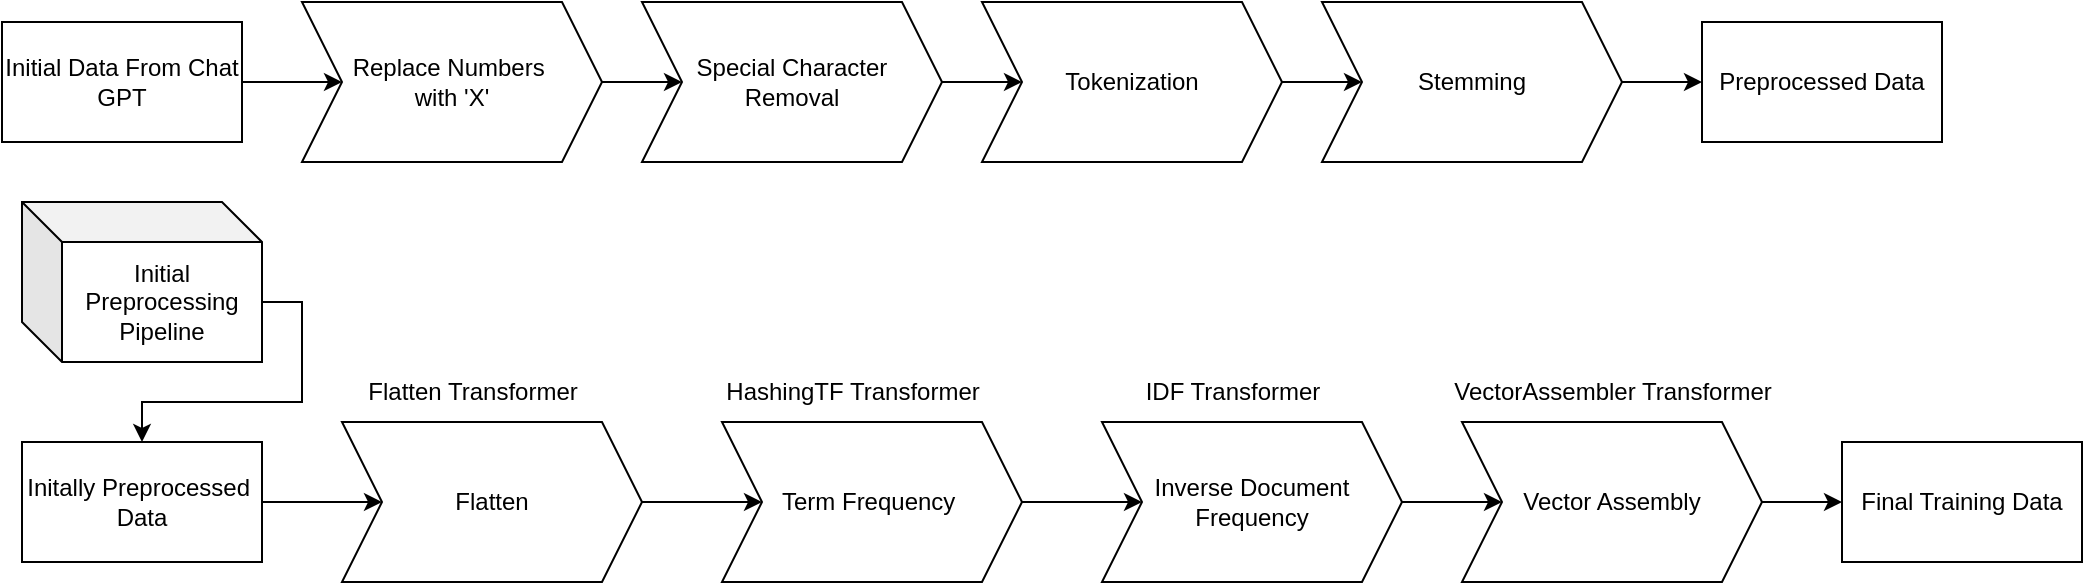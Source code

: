<mxfile version="21.3.7" type="device">
  <diagram name="Page-1" id="09_XaihCTXI_hehMm9OC">
    <mxGraphModel dx="1434" dy="836" grid="1" gridSize="10" guides="1" tooltips="1" connect="1" arrows="1" fold="1" page="1" pageScale="1" pageWidth="850" pageHeight="1100" math="0" shadow="0">
      <root>
        <mxCell id="0" />
        <mxCell id="1" parent="0" />
        <mxCell id="SexGb3EF2Da3wbemPvOU-6" style="edgeStyle=orthogonalEdgeStyle;rounded=0;orthogonalLoop=1;jettySize=auto;html=1;exitX=1;exitY=0.5;exitDx=0;exitDy=0;entryX=0;entryY=0.5;entryDx=0;entryDy=0;" parent="1" source="SexGb3EF2Da3wbemPvOU-1" target="SexGb3EF2Da3wbemPvOU-2" edge="1">
          <mxGeometry relative="1" as="geometry" />
        </mxCell>
        <mxCell id="SexGb3EF2Da3wbemPvOU-1" value="Initial Data From Chat GPT" style="rounded=0;whiteSpace=wrap;html=1;" parent="1" vertex="1">
          <mxGeometry x="90" y="200" width="120" height="60" as="geometry" />
        </mxCell>
        <mxCell id="SexGb3EF2Da3wbemPvOU-7" style="edgeStyle=orthogonalEdgeStyle;rounded=0;orthogonalLoop=1;jettySize=auto;html=1;exitX=1;exitY=0.5;exitDx=0;exitDy=0;" parent="1" source="SexGb3EF2Da3wbemPvOU-2" target="SexGb3EF2Da3wbemPvOU-3" edge="1">
          <mxGeometry relative="1" as="geometry" />
        </mxCell>
        <mxCell id="SexGb3EF2Da3wbemPvOU-2" value="Replace Numbers&amp;nbsp;&lt;br&gt;with &#39;X&#39;" style="shape=step;perimeter=stepPerimeter;whiteSpace=wrap;html=1;fixedSize=1;" parent="1" vertex="1">
          <mxGeometry x="240" y="190" width="150" height="80" as="geometry" />
        </mxCell>
        <mxCell id="SexGb3EF2Da3wbemPvOU-8" style="edgeStyle=orthogonalEdgeStyle;rounded=0;orthogonalLoop=1;jettySize=auto;html=1;exitX=1;exitY=0.5;exitDx=0;exitDy=0;entryX=0;entryY=0.5;entryDx=0;entryDy=0;" parent="1" source="SexGb3EF2Da3wbemPvOU-3" target="SexGb3EF2Da3wbemPvOU-4" edge="1">
          <mxGeometry relative="1" as="geometry" />
        </mxCell>
        <mxCell id="SexGb3EF2Da3wbemPvOU-3" value="Special Character&lt;br&gt;Removal" style="shape=step;perimeter=stepPerimeter;whiteSpace=wrap;html=1;fixedSize=1;" parent="1" vertex="1">
          <mxGeometry x="410" y="190" width="150" height="80" as="geometry" />
        </mxCell>
        <mxCell id="GSJTcgUQb5a8hrTIKbjt-2" style="edgeStyle=orthogonalEdgeStyle;rounded=0;orthogonalLoop=1;jettySize=auto;html=1;exitX=1;exitY=0.5;exitDx=0;exitDy=0;entryX=0;entryY=0.5;entryDx=0;entryDy=0;" parent="1" source="SexGb3EF2Da3wbemPvOU-4" target="GSJTcgUQb5a8hrTIKbjt-1" edge="1">
          <mxGeometry relative="1" as="geometry" />
        </mxCell>
        <mxCell id="SexGb3EF2Da3wbemPvOU-4" value="Tokenization" style="shape=step;perimeter=stepPerimeter;whiteSpace=wrap;html=1;fixedSize=1;" parent="1" vertex="1">
          <mxGeometry x="580" y="190" width="150" height="80" as="geometry" />
        </mxCell>
        <mxCell id="SexGb3EF2Da3wbemPvOU-5" value="Preprocessed Data" style="rounded=0;whiteSpace=wrap;html=1;" parent="1" vertex="1">
          <mxGeometry x="940" y="200" width="120" height="60" as="geometry" />
        </mxCell>
        <mxCell id="GSJTcgUQb5a8hrTIKbjt-3" style="edgeStyle=orthogonalEdgeStyle;rounded=0;orthogonalLoop=1;jettySize=auto;html=1;exitX=1;exitY=0.5;exitDx=0;exitDy=0;entryX=0;entryY=0.5;entryDx=0;entryDy=0;" parent="1" source="GSJTcgUQb5a8hrTIKbjt-1" target="SexGb3EF2Da3wbemPvOU-5" edge="1">
          <mxGeometry relative="1" as="geometry" />
        </mxCell>
        <mxCell id="GSJTcgUQb5a8hrTIKbjt-1" value="Stemming" style="shape=step;perimeter=stepPerimeter;whiteSpace=wrap;html=1;fixedSize=1;" parent="1" vertex="1">
          <mxGeometry x="750" y="190" width="150" height="80" as="geometry" />
        </mxCell>
        <mxCell id="OdjZDM1RIic7qcytQpmU-13" style="edgeStyle=orthogonalEdgeStyle;rounded=0;orthogonalLoop=1;jettySize=auto;html=1;exitX=1;exitY=0.5;exitDx=0;exitDy=0;entryX=0;entryY=0.5;entryDx=0;entryDy=0;" edge="1" parent="1" source="OdjZDM1RIic7qcytQpmU-1" target="OdjZDM1RIic7qcytQpmU-4">
          <mxGeometry relative="1" as="geometry" />
        </mxCell>
        <mxCell id="OdjZDM1RIic7qcytQpmU-1" value="Initally Preprocessed&amp;nbsp;&lt;br&gt;Data" style="rounded=0;whiteSpace=wrap;html=1;" vertex="1" parent="1">
          <mxGeometry x="100" y="410" width="120" height="60" as="geometry" />
        </mxCell>
        <mxCell id="OdjZDM1RIic7qcytQpmU-3" style="edgeStyle=orthogonalEdgeStyle;rounded=0;orthogonalLoop=1;jettySize=auto;html=1;exitX=0;exitY=0;exitDx=120;exitDy=50;exitPerimeter=0;" edge="1" parent="1" source="OdjZDM1RIic7qcytQpmU-2" target="OdjZDM1RIic7qcytQpmU-1">
          <mxGeometry relative="1" as="geometry" />
        </mxCell>
        <mxCell id="OdjZDM1RIic7qcytQpmU-2" value="Initial Preprocessing Pipeline" style="shape=cube;whiteSpace=wrap;html=1;boundedLbl=1;backgroundOutline=1;darkOpacity=0.05;darkOpacity2=0.1;" vertex="1" parent="1">
          <mxGeometry x="100" y="290" width="120" height="80" as="geometry" />
        </mxCell>
        <mxCell id="OdjZDM1RIic7qcytQpmU-14" style="edgeStyle=orthogonalEdgeStyle;rounded=0;orthogonalLoop=1;jettySize=auto;html=1;exitX=1;exitY=0.5;exitDx=0;exitDy=0;entryX=0;entryY=0.5;entryDx=0;entryDy=0;" edge="1" parent="1" source="OdjZDM1RIic7qcytQpmU-4" target="OdjZDM1RIic7qcytQpmU-6">
          <mxGeometry relative="1" as="geometry" />
        </mxCell>
        <mxCell id="OdjZDM1RIic7qcytQpmU-4" value="Flatten" style="shape=step;perimeter=stepPerimeter;whiteSpace=wrap;html=1;fixedSize=1;" vertex="1" parent="1">
          <mxGeometry x="260" y="400" width="150" height="80" as="geometry" />
        </mxCell>
        <mxCell id="OdjZDM1RIic7qcytQpmU-5" value="Flatten Transformer" style="text;html=1;align=center;verticalAlign=middle;resizable=0;points=[];autosize=1;strokeColor=none;fillColor=none;" vertex="1" parent="1">
          <mxGeometry x="260" y="370" width="130" height="30" as="geometry" />
        </mxCell>
        <mxCell id="OdjZDM1RIic7qcytQpmU-15" style="edgeStyle=orthogonalEdgeStyle;rounded=0;orthogonalLoop=1;jettySize=auto;html=1;exitX=1;exitY=0.5;exitDx=0;exitDy=0;" edge="1" parent="1" source="OdjZDM1RIic7qcytQpmU-6" target="OdjZDM1RIic7qcytQpmU-7">
          <mxGeometry relative="1" as="geometry" />
        </mxCell>
        <mxCell id="OdjZDM1RIic7qcytQpmU-6" value="Term Frequency&amp;nbsp;" style="shape=step;perimeter=stepPerimeter;whiteSpace=wrap;html=1;fixedSize=1;" vertex="1" parent="1">
          <mxGeometry x="450" y="400" width="150" height="80" as="geometry" />
        </mxCell>
        <mxCell id="OdjZDM1RIic7qcytQpmU-16" style="edgeStyle=orthogonalEdgeStyle;rounded=0;orthogonalLoop=1;jettySize=auto;html=1;exitX=1;exitY=0.5;exitDx=0;exitDy=0;" edge="1" parent="1" source="OdjZDM1RIic7qcytQpmU-7" target="OdjZDM1RIic7qcytQpmU-10">
          <mxGeometry relative="1" as="geometry" />
        </mxCell>
        <mxCell id="OdjZDM1RIic7qcytQpmU-7" value="Inverse Document&lt;br&gt;Frequency" style="shape=step;perimeter=stepPerimeter;whiteSpace=wrap;html=1;fixedSize=1;" vertex="1" parent="1">
          <mxGeometry x="640" y="400" width="150" height="80" as="geometry" />
        </mxCell>
        <mxCell id="OdjZDM1RIic7qcytQpmU-8" value="HashingTF Transformer" style="text;html=1;align=center;verticalAlign=middle;resizable=0;points=[];autosize=1;strokeColor=none;fillColor=none;" vertex="1" parent="1">
          <mxGeometry x="440" y="370" width="150" height="30" as="geometry" />
        </mxCell>
        <mxCell id="OdjZDM1RIic7qcytQpmU-9" value="IDF Transformer" style="text;html=1;align=center;verticalAlign=middle;resizable=0;points=[];autosize=1;strokeColor=none;fillColor=none;" vertex="1" parent="1">
          <mxGeometry x="650" y="370" width="110" height="30" as="geometry" />
        </mxCell>
        <mxCell id="OdjZDM1RIic7qcytQpmU-17" style="edgeStyle=orthogonalEdgeStyle;rounded=0;orthogonalLoop=1;jettySize=auto;html=1;exitX=1;exitY=0.5;exitDx=0;exitDy=0;" edge="1" parent="1" source="OdjZDM1RIic7qcytQpmU-10" target="OdjZDM1RIic7qcytQpmU-12">
          <mxGeometry relative="1" as="geometry" />
        </mxCell>
        <mxCell id="OdjZDM1RIic7qcytQpmU-10" value="Vector Assembly" style="shape=step;perimeter=stepPerimeter;whiteSpace=wrap;html=1;fixedSize=1;" vertex="1" parent="1">
          <mxGeometry x="820" y="400" width="150" height="80" as="geometry" />
        </mxCell>
        <mxCell id="OdjZDM1RIic7qcytQpmU-11" value="VectorAssembler Transformer" style="text;html=1;align=center;verticalAlign=middle;resizable=0;points=[];autosize=1;strokeColor=none;fillColor=none;" vertex="1" parent="1">
          <mxGeometry x="805" y="370" width="180" height="30" as="geometry" />
        </mxCell>
        <mxCell id="OdjZDM1RIic7qcytQpmU-12" value="Final Training Data" style="rounded=0;whiteSpace=wrap;html=1;" vertex="1" parent="1">
          <mxGeometry x="1010" y="410" width="120" height="60" as="geometry" />
        </mxCell>
      </root>
    </mxGraphModel>
  </diagram>
</mxfile>
